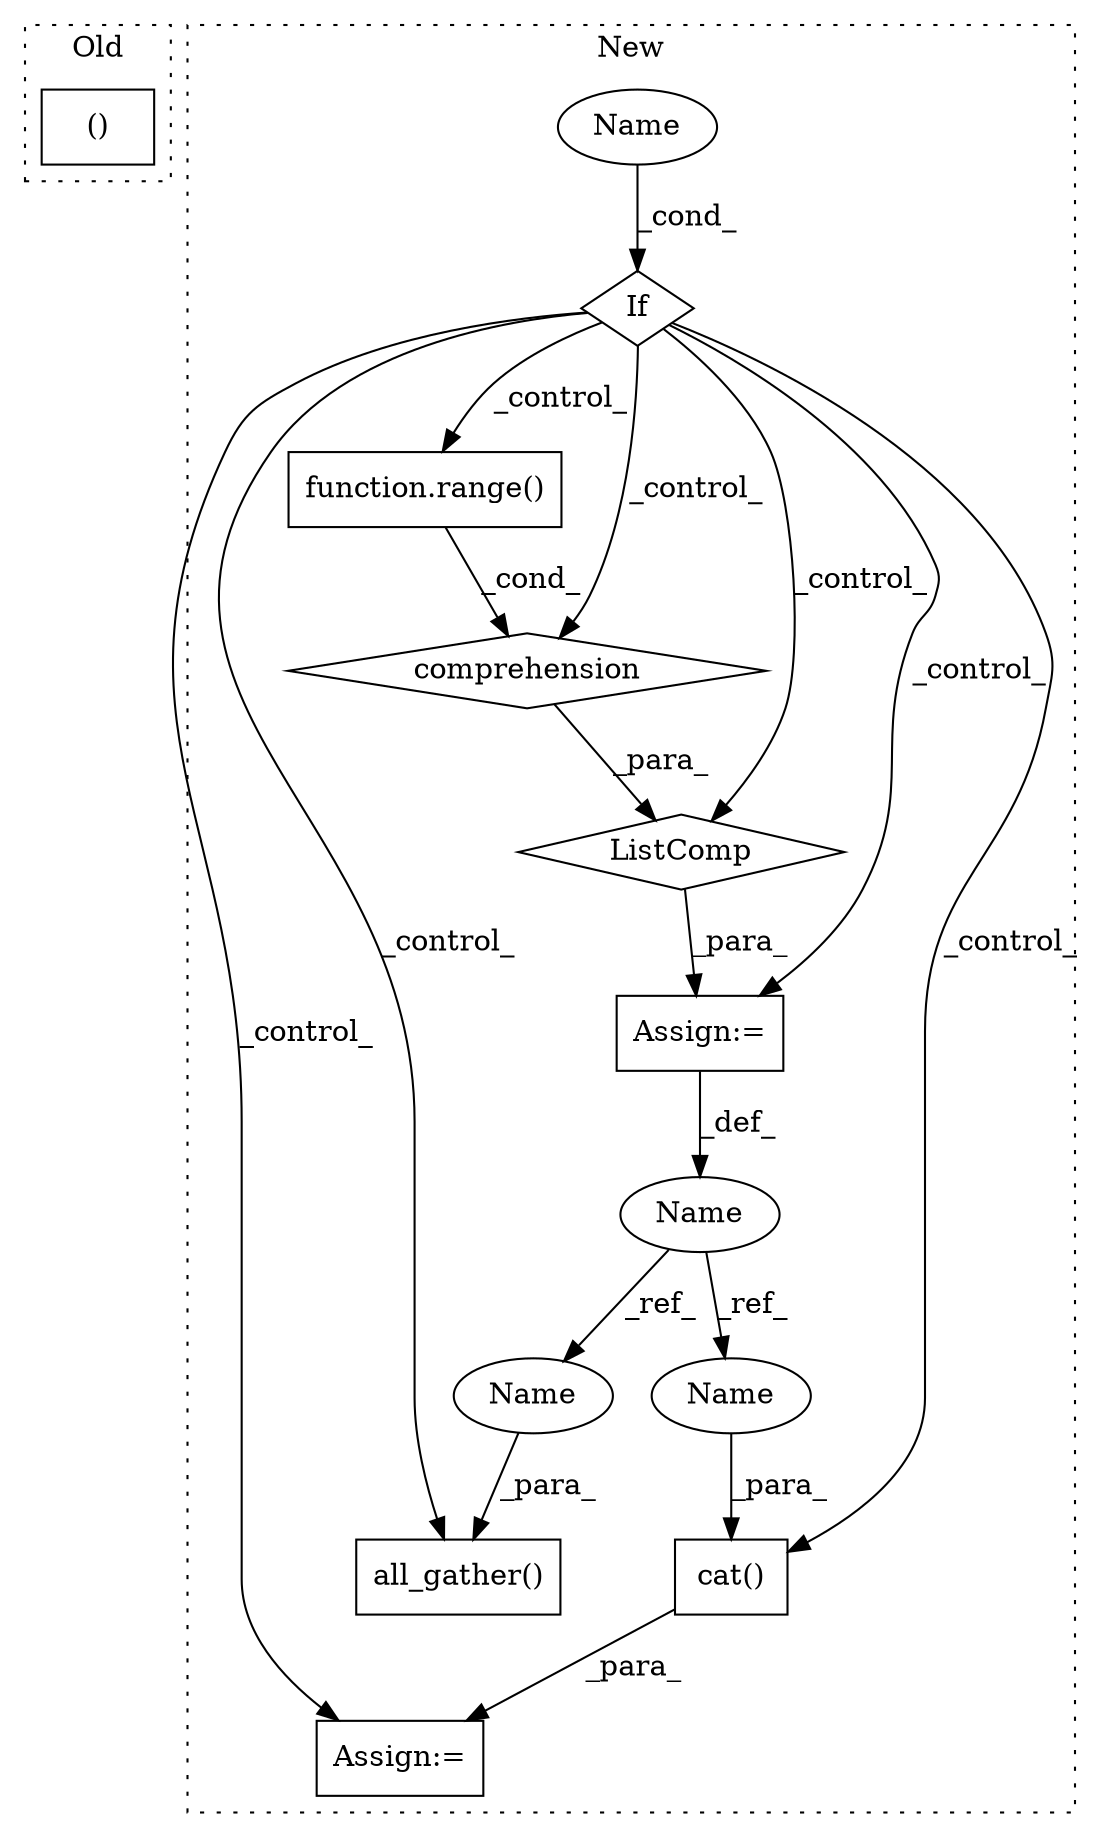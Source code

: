 digraph G {
subgraph cluster0 {
1 [label="()" a="54" s="21252" l="9" shape="box"];
label = "Old";
style="dotted";
}
subgraph cluster1 {
2 [label="all_gather()" a="75" s="21576,21625" l="29,27" shape="box"];
3 [label="function.range()" a="75" s="21540,21561" l="6,1" shape="box"];
4 [label="ListComp" a="106" s="21505" l="58" shape="diamond"];
5 [label="comprehension" a="45" s="21531" l="3" shape="diamond"];
6 [label="Assign:=" a="68" s="21677" l="3" shape="box"];
7 [label="Name" a="87" s="21490" l="12" shape="ellipse"];
8 [label="cat()" a="75" s="21680,21702" l="10,8" shape="box"];
9 [label="If" a="96" s="21386" l="3" shape="diamond"];
10 [label="Name" a="87" s="21389" l="27" shape="ellipse"];
11 [label="Assign:=" a="68" s="21502" l="3" shape="box"];
12 [label="Name" a="87" s="21605" l="12" shape="ellipse"];
13 [label="Name" a="87" s="21690" l="12" shape="ellipse"];
label = "New";
style="dotted";
}
3 -> 5 [label="_cond_"];
4 -> 11 [label="_para_"];
5 -> 4 [label="_para_"];
7 -> 13 [label="_ref_"];
7 -> 12 [label="_ref_"];
8 -> 6 [label="_para_"];
9 -> 4 [label="_control_"];
9 -> 5 [label="_control_"];
9 -> 2 [label="_control_"];
9 -> 11 [label="_control_"];
9 -> 3 [label="_control_"];
9 -> 8 [label="_control_"];
9 -> 6 [label="_control_"];
10 -> 9 [label="_cond_"];
11 -> 7 [label="_def_"];
12 -> 2 [label="_para_"];
13 -> 8 [label="_para_"];
}